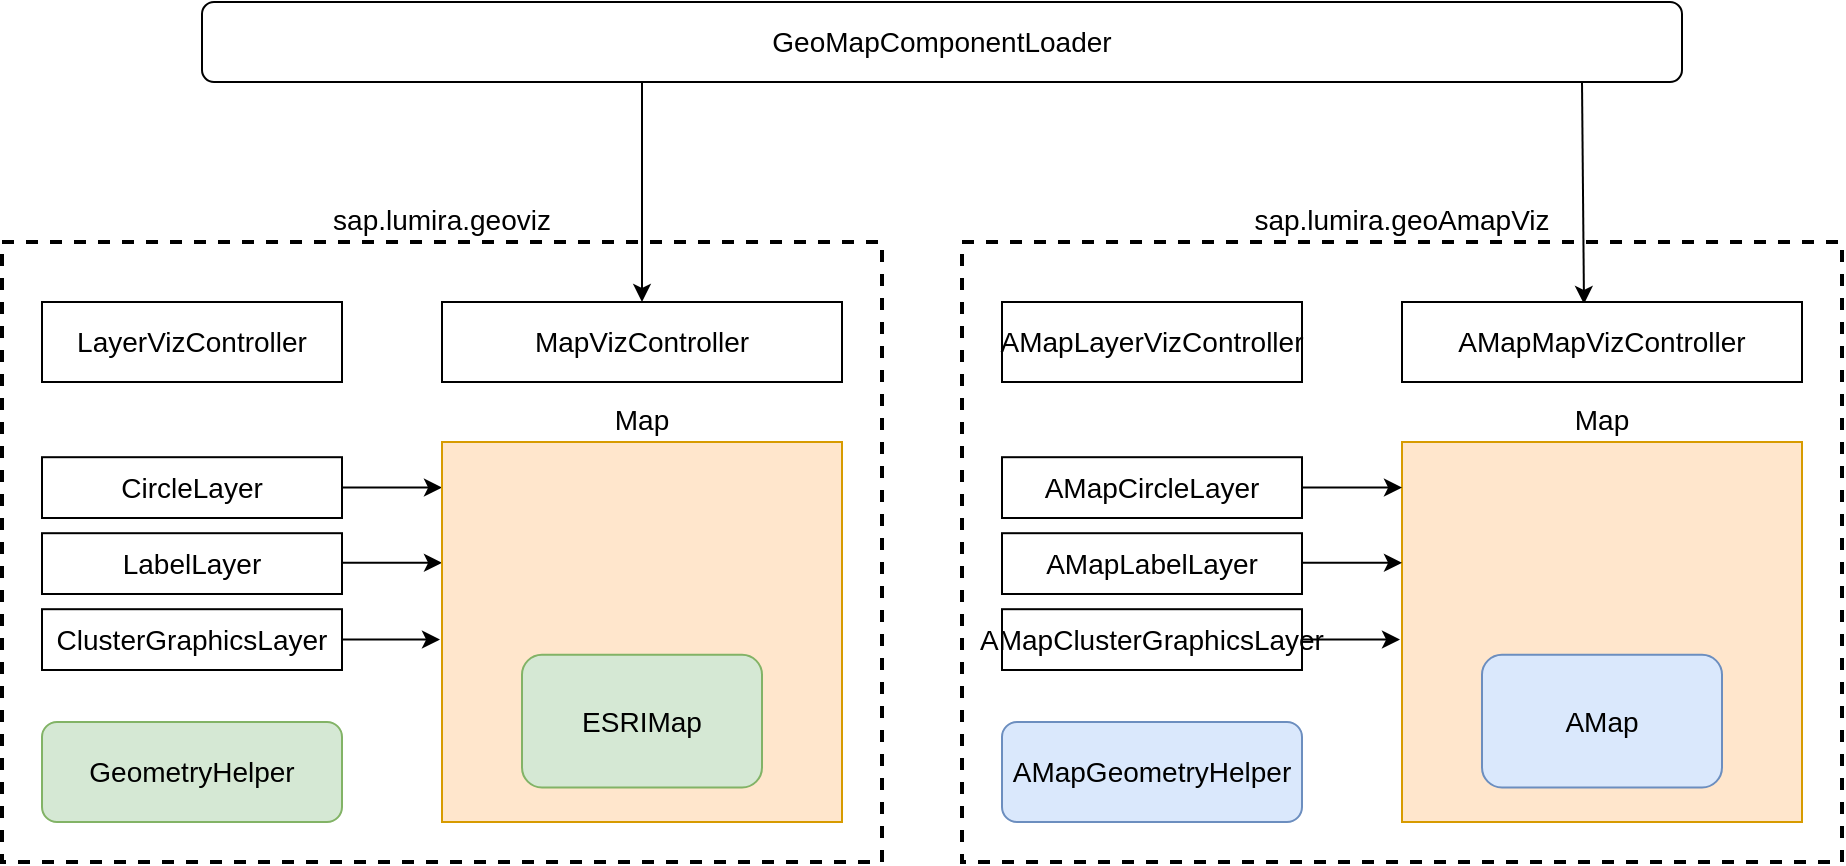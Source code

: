 <mxfile version="13.9.2" type="github" pages="2">
  <diagram id="Ry0N9wrN9H_V196sNAGs" name="Page-1">
    <mxGraphModel dx="2125" dy="871" grid="1" gridSize="10" guides="1" tooltips="1" connect="1" arrows="1" fold="1" page="1" pageScale="1" pageWidth="827" pageHeight="1169" math="0" shadow="0">
      <root>
        <mxCell id="0" />
        <mxCell id="1" parent="0" />
        <mxCell id="jM_NVDkqg-1iz5jcu-TQ-2" value="sap.lumira.geoviz" style="whiteSpace=wrap;html=1;dashed=1;strokeWidth=2;align=center;labelPosition=center;verticalLabelPosition=top;verticalAlign=bottom;fontSize=14;" vertex="1" parent="1">
          <mxGeometry x="-60" y="270" width="440" height="310" as="geometry" />
        </mxCell>
        <mxCell id="jM_NVDkqg-1iz5jcu-TQ-1" value="&lt;div style=&quot;font-size: 14px;&quot;&gt;GeoMapComponentLoader&lt;/div&gt;" style="rounded=1;whiteSpace=wrap;html=1;fontSize=14;" vertex="1" parent="1">
          <mxGeometry x="40" y="150" width="740" height="40" as="geometry" />
        </mxCell>
        <mxCell id="jM_NVDkqg-1iz5jcu-TQ-16" value="&lt;div&gt;sap.lumira.geoAmapViz&lt;/div&gt;" style="whiteSpace=wrap;html=1;dashed=1;strokeWidth=2;align=center;labelPosition=center;verticalLabelPosition=top;verticalAlign=bottom;fontSize=14;" vertex="1" parent="1">
          <mxGeometry x="420" y="270" width="440" height="310" as="geometry" />
        </mxCell>
        <mxCell id="jM_NVDkqg-1iz5jcu-TQ-17" value="" style="group" vertex="1" connectable="0" parent="1">
          <mxGeometry x="-40" y="370" width="400" height="190" as="geometry" />
        </mxCell>
        <mxCell id="jM_NVDkqg-1iz5jcu-TQ-13" value="" style="edgeStyle=orthogonalEdgeStyle;rounded=0;orthogonalLoop=1;jettySize=auto;html=1;fontSize=14;" edge="1" parent="jM_NVDkqg-1iz5jcu-TQ-17" source="jM_NVDkqg-1iz5jcu-TQ-6">
          <mxGeometry relative="1" as="geometry">
            <mxPoint x="200" y="22.8" as="targetPoint" />
          </mxGeometry>
        </mxCell>
        <mxCell id="jM_NVDkqg-1iz5jcu-TQ-14" value="" style="edgeStyle=orthogonalEdgeStyle;rounded=0;orthogonalLoop=1;jettySize=auto;html=1;fontSize=14;" edge="1" parent="jM_NVDkqg-1iz5jcu-TQ-17">
          <mxGeometry relative="1" as="geometry">
            <mxPoint x="150" y="60.42" as="sourcePoint" />
            <mxPoint x="200" y="60.42" as="targetPoint" />
          </mxGeometry>
        </mxCell>
        <mxCell id="jM_NVDkqg-1iz5jcu-TQ-15" value="" style="edgeStyle=orthogonalEdgeStyle;rounded=0;orthogonalLoop=1;jettySize=auto;html=1;fontSize=14;exitX=1;exitY=0.5;exitDx=0;exitDy=0;" edge="1" parent="jM_NVDkqg-1iz5jcu-TQ-17" source="jM_NVDkqg-1iz5jcu-TQ-8">
          <mxGeometry relative="1" as="geometry">
            <mxPoint x="170" y="38" as="sourcePoint" />
            <mxPoint x="199" y="98.8" as="targetPoint" />
          </mxGeometry>
        </mxCell>
        <mxCell id="jM_NVDkqg-1iz5jcu-TQ-6" value="CircleLayer" style="rounded=0;whiteSpace=wrap;html=1;strokeWidth=1;fontSize=14;align=center;" vertex="1" parent="jM_NVDkqg-1iz5jcu-TQ-17">
          <mxGeometry y="7.6" width="150" height="30.4" as="geometry" />
        </mxCell>
        <mxCell id="jM_NVDkqg-1iz5jcu-TQ-7" value="LabelLayer" style="rounded=0;whiteSpace=wrap;html=1;strokeWidth=1;fontSize=14;align=center;" vertex="1" parent="jM_NVDkqg-1iz5jcu-TQ-17">
          <mxGeometry y="45.6" width="150" height="30.4" as="geometry" />
        </mxCell>
        <mxCell id="jM_NVDkqg-1iz5jcu-TQ-8" value="ClusterGraphicsLayer" style="rounded=0;whiteSpace=wrap;html=1;strokeWidth=1;fontSize=14;align=center;" vertex="1" parent="jM_NVDkqg-1iz5jcu-TQ-17">
          <mxGeometry y="83.6" width="150" height="30.4" as="geometry" />
        </mxCell>
        <mxCell id="jM_NVDkqg-1iz5jcu-TQ-5" value="" style="group;fillColor=#ffe6cc;strokeColor=#d79b00;" vertex="1" connectable="0" parent="jM_NVDkqg-1iz5jcu-TQ-17">
          <mxGeometry x="200" width="200" height="190" as="geometry" />
        </mxCell>
        <mxCell id="jM_NVDkqg-1iz5jcu-TQ-3" value="Map" style="rounded=0;whiteSpace=wrap;html=1;strokeWidth=1;fontSize=14;align=center;labelPosition=center;verticalLabelPosition=top;verticalAlign=bottom;fillColor=#ffe6cc;strokeColor=#d79b00;" vertex="1" parent="jM_NVDkqg-1iz5jcu-TQ-5">
          <mxGeometry width="200" height="190.0" as="geometry" />
        </mxCell>
        <mxCell id="jM_NVDkqg-1iz5jcu-TQ-4" value="ESRIMap" style="rounded=1;whiteSpace=wrap;html=1;strokeWidth=1;fontSize=14;align=center;fillColor=#d5e8d4;strokeColor=#82b366;" vertex="1" parent="jM_NVDkqg-1iz5jcu-TQ-5">
          <mxGeometry x="40" y="106.4" width="120" height="66.325" as="geometry" />
        </mxCell>
        <mxCell id="jM_NVDkqg-1iz5jcu-TQ-18" value="" style="group" vertex="1" connectable="0" parent="1">
          <mxGeometry x="440" y="370" width="400" height="190" as="geometry" />
        </mxCell>
        <mxCell id="jM_NVDkqg-1iz5jcu-TQ-19" value="" style="group" vertex="1" connectable="0" parent="jM_NVDkqg-1iz5jcu-TQ-18">
          <mxGeometry x="200" width="200" height="190" as="geometry" />
        </mxCell>
        <mxCell id="jM_NVDkqg-1iz5jcu-TQ-20" value="Map" style="rounded=0;whiteSpace=wrap;html=1;strokeWidth=1;fontSize=14;align=center;labelPosition=center;verticalLabelPosition=top;verticalAlign=bottom;fillColor=#ffe6cc;strokeColor=#d79b00;" vertex="1" parent="jM_NVDkqg-1iz5jcu-TQ-19">
          <mxGeometry width="200" height="190.0" as="geometry" />
        </mxCell>
        <mxCell id="jM_NVDkqg-1iz5jcu-TQ-21" value="&lt;div&gt;AMap&lt;/div&gt;" style="rounded=1;whiteSpace=wrap;html=1;strokeWidth=1;fontSize=14;align=center;fillColor=#dae8fc;strokeColor=#6c8ebf;" vertex="1" parent="jM_NVDkqg-1iz5jcu-TQ-19">
          <mxGeometry x="40" y="106.4" width="120" height="66.325" as="geometry" />
        </mxCell>
        <mxCell id="jM_NVDkqg-1iz5jcu-TQ-22" value="" style="edgeStyle=orthogonalEdgeStyle;rounded=0;orthogonalLoop=1;jettySize=auto;html=1;fontSize=14;" edge="1" parent="jM_NVDkqg-1iz5jcu-TQ-18" source="jM_NVDkqg-1iz5jcu-TQ-23">
          <mxGeometry relative="1" as="geometry">
            <mxPoint x="200" y="22.8" as="targetPoint" />
          </mxGeometry>
        </mxCell>
        <mxCell id="jM_NVDkqg-1iz5jcu-TQ-23" value="AMapCircleLayer" style="rounded=0;whiteSpace=wrap;html=1;strokeWidth=1;fontSize=14;align=center;" vertex="1" parent="jM_NVDkqg-1iz5jcu-TQ-18">
          <mxGeometry y="7.6" width="150" height="30.4" as="geometry" />
        </mxCell>
        <mxCell id="jM_NVDkqg-1iz5jcu-TQ-24" value="AMapLabelLayer" style="rounded=0;whiteSpace=wrap;html=1;strokeWidth=1;fontSize=14;align=center;" vertex="1" parent="jM_NVDkqg-1iz5jcu-TQ-18">
          <mxGeometry y="45.6" width="150" height="30.4" as="geometry" />
        </mxCell>
        <mxCell id="jM_NVDkqg-1iz5jcu-TQ-25" value="AMapClusterGraphicsLayer" style="rounded=0;whiteSpace=wrap;html=1;strokeWidth=1;fontSize=14;align=center;" vertex="1" parent="jM_NVDkqg-1iz5jcu-TQ-18">
          <mxGeometry y="83.6" width="150" height="30.4" as="geometry" />
        </mxCell>
        <mxCell id="jM_NVDkqg-1iz5jcu-TQ-26" value="" style="edgeStyle=orthogonalEdgeStyle;rounded=0;orthogonalLoop=1;jettySize=auto;html=1;fontSize=14;" edge="1" parent="jM_NVDkqg-1iz5jcu-TQ-18">
          <mxGeometry relative="1" as="geometry">
            <mxPoint x="150" y="60.42" as="sourcePoint" />
            <mxPoint x="200" y="60.42" as="targetPoint" />
          </mxGeometry>
        </mxCell>
        <mxCell id="jM_NVDkqg-1iz5jcu-TQ-27" value="" style="edgeStyle=orthogonalEdgeStyle;rounded=0;orthogonalLoop=1;jettySize=auto;html=1;fontSize=14;exitX=1;exitY=0.5;exitDx=0;exitDy=0;" edge="1" parent="jM_NVDkqg-1iz5jcu-TQ-18" source="jM_NVDkqg-1iz5jcu-TQ-25">
          <mxGeometry relative="1" as="geometry">
            <mxPoint x="170" y="38" as="sourcePoint" />
            <mxPoint x="199" y="98.8" as="targetPoint" />
          </mxGeometry>
        </mxCell>
        <mxCell id="jM_NVDkqg-1iz5jcu-TQ-28" value="MapVizController" style="rounded=0;whiteSpace=wrap;html=1;strokeWidth=1;fontSize=14;align=center;" vertex="1" parent="1">
          <mxGeometry x="160" y="300" width="200" height="40" as="geometry" />
        </mxCell>
        <mxCell id="jM_NVDkqg-1iz5jcu-TQ-29" value="LayerVizController" style="rounded=0;whiteSpace=wrap;html=1;strokeWidth=1;fontSize=14;align=center;" vertex="1" parent="1">
          <mxGeometry x="-40" y="300" width="150" height="40" as="geometry" />
        </mxCell>
        <mxCell id="jM_NVDkqg-1iz5jcu-TQ-31" value="" style="endArrow=classic;html=1;fontSize=14;" edge="1" parent="1" target="jM_NVDkqg-1iz5jcu-TQ-28">
          <mxGeometry width="50" height="50" relative="1" as="geometry">
            <mxPoint x="260" y="190" as="sourcePoint" />
            <mxPoint x="439" y="210" as="targetPoint" />
          </mxGeometry>
        </mxCell>
        <mxCell id="jM_NVDkqg-1iz5jcu-TQ-32" value="" style="endArrow=classic;html=1;fontSize=14;entryX=0.455;entryY=0.025;entryDx=0;entryDy=0;entryPerimeter=0;" edge="1" parent="1" target="jM_NVDkqg-1iz5jcu-TQ-33">
          <mxGeometry width="50" height="50" relative="1" as="geometry">
            <mxPoint x="730" y="190" as="sourcePoint" />
            <mxPoint x="730" y="296" as="targetPoint" />
          </mxGeometry>
        </mxCell>
        <mxCell id="jM_NVDkqg-1iz5jcu-TQ-33" value="AMapMapVizController" style="rounded=0;whiteSpace=wrap;html=1;strokeWidth=1;fontSize=14;align=center;" vertex="1" parent="1">
          <mxGeometry x="640" y="300" width="200" height="40" as="geometry" />
        </mxCell>
        <mxCell id="jM_NVDkqg-1iz5jcu-TQ-34" value="AMapLayerVizController" style="rounded=0;whiteSpace=wrap;html=1;strokeWidth=1;fontSize=14;align=center;" vertex="1" parent="1">
          <mxGeometry x="440" y="300" width="150" height="40" as="geometry" />
        </mxCell>
        <mxCell id="jM_NVDkqg-1iz5jcu-TQ-35" value="GeometryHelper" style="rounded=1;whiteSpace=wrap;html=1;strokeWidth=1;fontSize=14;align=center;fillColor=#d5e8d4;strokeColor=#82b366;" vertex="1" parent="1">
          <mxGeometry x="-40" y="510" width="150" height="50" as="geometry" />
        </mxCell>
        <mxCell id="jM_NVDkqg-1iz5jcu-TQ-41" value="AMapGeometryHelper" style="rounded=1;whiteSpace=wrap;html=1;strokeWidth=1;fontSize=14;align=center;fillColor=#dae8fc;strokeColor=#6c8ebf;" vertex="1" parent="1">
          <mxGeometry x="440" y="510" width="150" height="50" as="geometry" />
        </mxCell>
      </root>
    </mxGraphModel>
  </diagram>
  <diagram id="WrDaSilB8RUI-987ZBwu" name="Page-2">
    <mxGraphModel dx="1298" dy="871" grid="1" gridSize="10" guides="1" tooltips="1" connect="1" arrows="1" fold="1" page="1" pageScale="1" pageWidth="827" pageHeight="1169" math="0" shadow="0">
      <root>
        <mxCell id="US9huMjpRJ0ZdlY7kJb_-0" />
        <mxCell id="US9huMjpRJ0ZdlY7kJb_-1" parent="US9huMjpRJ0ZdlY7kJb_-0" />
        <mxCell id="96huQ-KlkCKLoIx3p-F8-30" value="" style="group" vertex="1" connectable="0" parent="US9huMjpRJ0ZdlY7kJb_-1">
          <mxGeometry x="880" y="60" width="560" height="450" as="geometry" />
        </mxCell>
        <mxCell id="96huQ-KlkCKLoIx3p-F8-32" value="" style="rounded=1;whiteSpace=wrap;html=1;strokeWidth=3;fontSize=14;align=center;dashed=1;dashPattern=1 1;fillColor=#b0e3e6;strokeColor=#0e8088;" vertex="1" parent="96huQ-KlkCKLoIx3p-F8-30">
          <mxGeometry x="-40" y="-30" width="590" height="480" as="geometry" />
        </mxCell>
        <mxCell id="96huQ-KlkCKLoIx3p-F8-29" value="Map" style="rounded=0;whiteSpace=wrap;html=1;strokeWidth=1;fontSize=14;align=center;rotation=90;fillColor=#ffe6cc;strokeColor=#d79b00;" vertex="1" parent="96huQ-KlkCKLoIx3p-F8-30">
          <mxGeometry x="250" y="185" width="430" height="60" as="geometry" />
        </mxCell>
        <mxCell id="96huQ-KlkCKLoIx3p-F8-27" value="" style="group" vertex="1" connectable="0" parent="96huQ-KlkCKLoIx3p-F8-30">
          <mxGeometry y="165" width="450" height="250" as="geometry" />
        </mxCell>
        <mxCell id="96huQ-KlkCKLoIx3p-F8-18" value="AMapAdapter" style="rounded=0;whiteSpace=wrap;html=1;strokeWidth=1;fontSize=14;align=center;labelPosition=center;verticalLabelPosition=top;verticalAlign=bottom;fillColor=#dae8fc;strokeColor=#6c8ebf;" vertex="1" parent="96huQ-KlkCKLoIx3p-F8-27">
          <mxGeometry width="390" height="250" as="geometry" />
        </mxCell>
        <mxCell id="96huQ-KlkCKLoIx3p-F8-19" value="emit(type, event)" style="shape=singleArrow;whiteSpace=wrap;html=1;strokeWidth=1;fontSize=14;align=center;fillColor=#d5e8d4;strokeColor=#82b366;" vertex="1" parent="96huQ-KlkCKLoIx3p-F8-27">
          <mxGeometry x="290" y="130" width="160" height="60" as="geometry" />
        </mxCell>
        <mxCell id="96huQ-KlkCKLoIx3p-F8-20" value="addLayer(esriLayer)" style="shape=singleArrow;direction=west;whiteSpace=wrap;html=1;strokeWidth=1;fontSize=14;align=center;fillColor=#d5e8d4;strokeColor=#82b366;" vertex="1" parent="96huQ-KlkCKLoIx3p-F8-27">
          <mxGeometry x="290" y="40" width="160" height="60" as="geometry" />
        </mxCell>
        <mxCell id="96huQ-KlkCKLoIx3p-F8-21" value="AMap" style="rounded=0;whiteSpace=wrap;html=1;strokeWidth=1;fontSize=14;align=center;fillColor=#1ba1e2;strokeColor=#006EAF;fontColor=#ffffff;" vertex="1" parent="96huQ-KlkCKLoIx3p-F8-27">
          <mxGeometry x="30" y="30" width="120" height="180" as="geometry" />
        </mxCell>
        <mxCell id="96huQ-KlkCKLoIx3p-F8-23" value="Adapter Logics" style="rounded=1;whiteSpace=wrap;html=1;strokeWidth=1;fontSize=14;align=center;horizontal=1;fillColor=#008a00;strokeColor=#005700;fontColor=#ffffff;rotation=90;" vertex="1" parent="96huQ-KlkCKLoIx3p-F8-27">
          <mxGeometry x="185" y="95" width="170" height="40" as="geometry" />
        </mxCell>
        <mxCell id="96huQ-KlkCKLoIx3p-F8-24" value="add(amapLayer)" style="shape=singleArrow;direction=west;whiteSpace=wrap;html=1;strokeWidth=1;fontSize=14;align=center;fillColor=#1ba1e2;strokeColor=#006EAF;fontColor=#ffffff;" vertex="1" parent="96huQ-KlkCKLoIx3p-F8-27">
          <mxGeometry x="90" y="40" width="160" height="60" as="geometry" />
        </mxCell>
        <mxCell id="96huQ-KlkCKLoIx3p-F8-25" value="emit(type, event)" style="shape=singleArrow;whiteSpace=wrap;html=1;strokeWidth=1;fontSize=14;align=center;fillColor=#1ba1e2;strokeColor=#006EAF;fontColor=#ffffff;" vertex="1" parent="96huQ-KlkCKLoIx3p-F8-27">
          <mxGeometry x="90" y="130" width="160" height="60" as="geometry" />
        </mxCell>
        <mxCell id="96huQ-KlkCKLoIx3p-F8-28" value="" style="group" vertex="1" connectable="0" parent="96huQ-KlkCKLoIx3p-F8-30">
          <mxGeometry x="250" y="5" width="210" height="130" as="geometry" />
        </mxCell>
        <mxCell id="96huQ-KlkCKLoIx3p-F8-15" value="ESRIMap" style="rounded=0;whiteSpace=wrap;html=1;strokeWidth=1;fontSize=14;align=center;fillColor=#d5e8d4;strokeColor=#82b366;" vertex="1" parent="96huQ-KlkCKLoIx3p-F8-28">
          <mxGeometry width="120" height="130" as="geometry" />
        </mxCell>
        <mxCell id="96huQ-KlkCKLoIx3p-F8-16" value="emit(type, event)" style="shape=singleArrow;whiteSpace=wrap;html=1;strokeWidth=1;fontSize=14;align=center;fillColor=#d5e8d4;strokeColor=#82b366;" vertex="1" parent="96huQ-KlkCKLoIx3p-F8-28">
          <mxGeometry x="90" y="70" width="120" height="60" as="geometry" />
        </mxCell>
        <mxCell id="96huQ-KlkCKLoIx3p-F8-17" value="addLayer(esriLayer)" style="shape=singleArrow;direction=west;whiteSpace=wrap;html=1;strokeWidth=1;fontSize=14;align=center;fillColor=#d5e8d4;strokeColor=#82b366;" vertex="1" parent="96huQ-KlkCKLoIx3p-F8-28">
          <mxGeometry x="90" y="10" width="120" height="60" as="geometry" />
        </mxCell>
        <mxCell id="96huQ-KlkCKLoIx3p-F8-37" value="" style="group" vertex="1" connectable="0" parent="US9huMjpRJ0ZdlY7kJb_-1">
          <mxGeometry x="120" y="20" width="640" height="510" as="geometry" />
        </mxCell>
        <mxCell id="96huQ-KlkCKLoIx3p-F8-0" value="&lt;div style=&quot;font-size: 14px;&quot;&gt;GeoMapComponentLoader&lt;/div&gt;" style="rounded=1;whiteSpace=wrap;html=1;fontSize=14;" vertex="1" parent="96huQ-KlkCKLoIx3p-F8-37">
          <mxGeometry width="640" height="56.667" as="geometry" />
        </mxCell>
        <mxCell id="96huQ-KlkCKLoIx3p-F8-1" value="" style="rounded=0;whiteSpace=wrap;html=1;strokeWidth=2;fontSize=14;align=center;dashed=1;" vertex="1" parent="96huQ-KlkCKLoIx3p-F8-37">
          <mxGeometry y="99.167" width="640" height="410.833" as="geometry" />
        </mxCell>
        <mxCell id="96huQ-KlkCKLoIx3p-F8-3" value="MapVizController" style="rounded=0;whiteSpace=wrap;html=1;strokeWidth=1;fontSize=14;align=center;" vertex="1" parent="96huQ-KlkCKLoIx3p-F8-37">
          <mxGeometry x="287.347" y="127.5" width="313.469" height="56.667" as="geometry" />
        </mxCell>
        <mxCell id="96huQ-KlkCKLoIx3p-F8-4" value="LayerVizController" style="rounded=0;whiteSpace=wrap;html=1;strokeWidth=1;fontSize=14;align=center;" vertex="1" parent="96huQ-KlkCKLoIx3p-F8-37">
          <mxGeometry x="39.184" y="127.5" width="208.98" height="56.667" as="geometry" />
        </mxCell>
        <mxCell id="96huQ-KlkCKLoIx3p-F8-5" value="CircleLayer" style="rounded=0;whiteSpace=wrap;html=1;strokeWidth=1;fontSize=14;align=center;" vertex="1" parent="96huQ-KlkCKLoIx3p-F8-37">
          <mxGeometry x="39.184" y="226.667" width="208.98" height="56.667" as="geometry" />
        </mxCell>
        <mxCell id="96huQ-KlkCKLoIx3p-F8-6" value="LabelLayer" style="rounded=0;whiteSpace=wrap;html=1;strokeWidth=1;fontSize=14;align=center;" vertex="1" parent="96huQ-KlkCKLoIx3p-F8-37">
          <mxGeometry x="39.184" y="311.667" width="208.98" height="56.667" as="geometry" />
        </mxCell>
        <mxCell id="96huQ-KlkCKLoIx3p-F8-7" value="ClusterGroupLayer" style="rounded=0;whiteSpace=wrap;html=1;strokeWidth=1;fontSize=14;align=center;" vertex="1" parent="96huQ-KlkCKLoIx3p-F8-37">
          <mxGeometry x="39.184" y="396.667" width="208.98" height="56.667" as="geometry" />
        </mxCell>
        <mxCell id="96huQ-KlkCKLoIx3p-F8-14" value="" style="endArrow=classic;html=1;fontSize=14;exitX=0.694;exitY=1;exitDx=0;exitDy=0;exitPerimeter=0;" edge="1" parent="96huQ-KlkCKLoIx3p-F8-37" source="96huQ-KlkCKLoIx3p-F8-0">
          <mxGeometry width="50" height="50" relative="1" as="geometry">
            <mxPoint x="626.939" y="538.333" as="sourcePoint" />
            <mxPoint x="444.082" y="127.5" as="targetPoint" />
          </mxGeometry>
        </mxCell>
        <mxCell id="96huQ-KlkCKLoIx3p-F8-36" value="" style="rounded=1;whiteSpace=wrap;html=1;strokeWidth=3;fillColor=#b0e3e6;fontSize=14;align=center;strokeColor=#0e8088;dashed=1;dashPattern=1 1;" vertex="1" parent="96huQ-KlkCKLoIx3p-F8-37">
          <mxGeometry x="261.224" y="198.333" width="365.714" height="297.5" as="geometry" />
        </mxCell>
        <mxCell id="96huQ-KlkCKLoIx3p-F8-8" value="Map" style="rounded=0;whiteSpace=wrap;html=1;strokeWidth=1;fontSize=14;align=center;labelPosition=center;verticalLabelPosition=top;verticalAlign=bottom;fillColor=#ffe6cc;strokeColor=#d79b00;" vertex="1" parent="96huQ-KlkCKLoIx3p-F8-37">
          <mxGeometry x="287.347" y="226.667" width="313.469" height="255.0" as="geometry" />
        </mxCell>
        <mxCell id="96huQ-KlkCKLoIx3p-F8-33" value="ESRIMap" style="rounded=0;whiteSpace=wrap;html=1;strokeWidth=1;fontSize=14;align=center;fillColor=#d5e8d4;strokeColor=#82b366;" vertex="1" parent="96huQ-KlkCKLoIx3p-F8-37">
          <mxGeometry x="313.469" y="325.833" width="130.612" height="127.5" as="geometry" />
        </mxCell>
        <mxCell id="96huQ-KlkCKLoIx3p-F8-34" value="AMapAdapter" style="rounded=0;whiteSpace=wrap;html=1;strokeWidth=1;fontSize=14;align=center;fillColor=#dae8fc;strokeColor=#6c8ebf;" vertex="1" parent="96huQ-KlkCKLoIx3p-F8-37">
          <mxGeometry x="444.082" y="325.833" width="130.612" height="127.5" as="geometry" />
        </mxCell>
      </root>
    </mxGraphModel>
  </diagram>
</mxfile>
